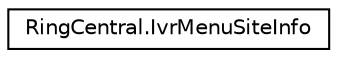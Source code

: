 digraph "Graphical Class Hierarchy"
{
 // LATEX_PDF_SIZE
  edge [fontname="Helvetica",fontsize="10",labelfontname="Helvetica",labelfontsize="10"];
  node [fontname="Helvetica",fontsize="10",shape=record];
  rankdir="LR";
  Node0 [label="RingCentral.IvrMenuSiteInfo",height=0.2,width=0.4,color="black", fillcolor="white", style="filled",URL="$classRingCentral_1_1IvrMenuSiteInfo.html",tooltip="Site data"];
}
